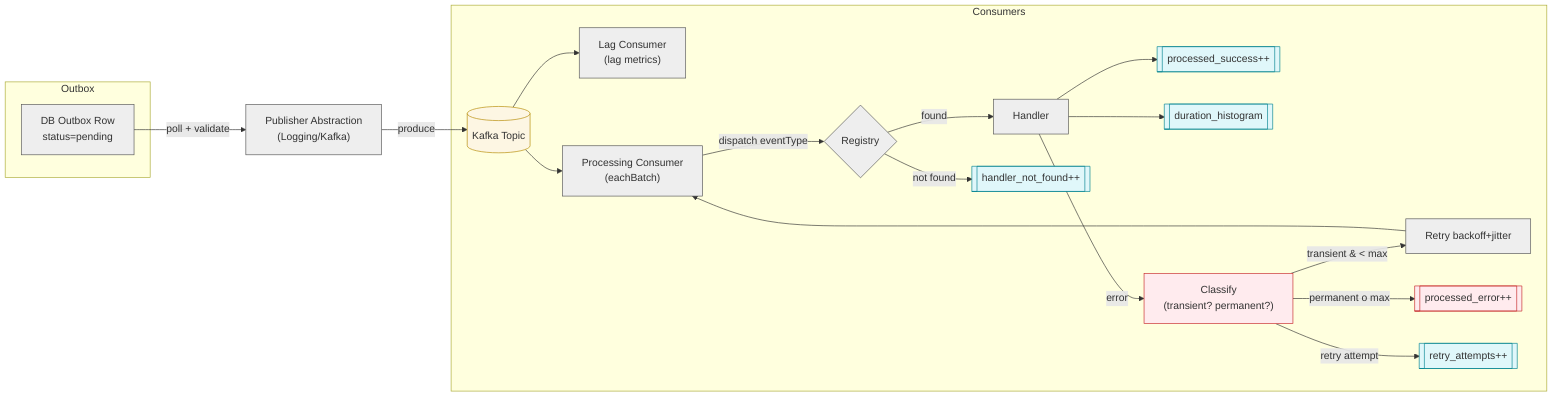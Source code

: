 %% Event Pipeline Flowchart
flowchart LR
    subgraph Outbox
        A["DB Outbox Row\nstatus=pending"]
    end
    A -->|poll + validate| B["Publisher Abstraction\n(Logging/Kafka)"]
    B -->|produce| K[(Kafka Topic)]
    subgraph Consumers
        K --> C1["Lag Consumer\n(lag metrics)"]
        K --> C2["Processing Consumer\n(eachBatch)"]
        C2 -->|dispatch eventType| R{Registry}
        R -->|found| H1["Handler"]
        R -->|not found| NF[[handler_not_found++]]
        H1 --> M1[[processed_success++]]
        H1 --> D1[[duration_histogram]]
        H1 -->|error| E["Classify\n(transient? permanent?)"]
        E -->|transient & < max| RT["Retry backoff+jitter"]
        RT --> C2
        E -->|permanent o max| FL[[processed_error++]]
        E -->|retry attempt| RA[[retry_attempts++]]
    end
    classDef store fill:#fdf6e3,stroke:#b58900;
    classDef proc fill:#eee,stroke:#555;
    classDef metric fill:#e0f7fa,stroke:#00838f;
    classDef error fill:#ffebee,stroke:#c62828;
    class K store;
    class A,B,C1,C2,R,H1,E,RT proc;
    class M1,D1,NF,RA,FL metric;
    class E,FL error;